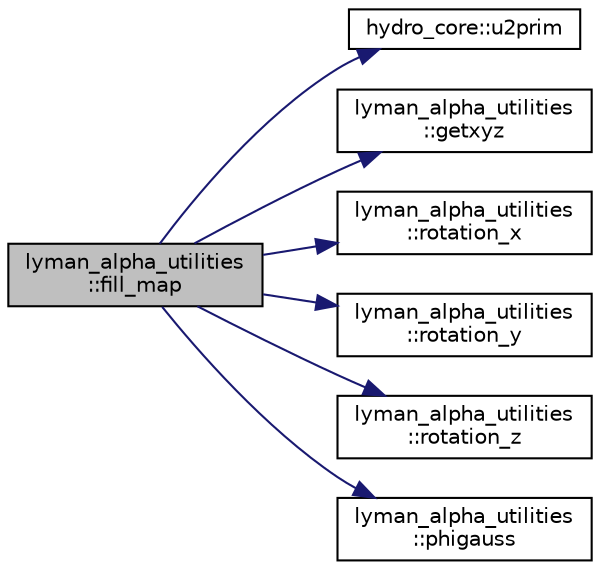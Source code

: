 digraph "lyman_alpha_utilities::fill_map"
{
  edge [fontname="Helvetica",fontsize="10",labelfontname="Helvetica",labelfontsize="10"];
  node [fontname="Helvetica",fontsize="10",shape=record];
  rankdir="LR";
  Node1 [label="lyman_alpha_utilities\l::fill_map",height=0.2,width=0.4,color="black", fillcolor="grey75", style="filled", fontcolor="black"];
  Node1 -> Node2 [color="midnightblue",fontsize="10",style="solid",fontname="Helvetica"];
  Node2 [label="hydro_core::u2prim",height=0.2,width=0.4,color="black", fillcolor="white", style="filled",URL="$namespacehydro__core.html#a360e3d64343b30d94d270cfebc5b4eb3",tooltip="Computes the primitive variables and temperature from conserved variables on a single cell..."];
  Node1 -> Node3 [color="midnightblue",fontsize="10",style="solid",fontname="Helvetica"];
  Node3 [label="lyman_alpha_utilities\l::getxyz",height=0.2,width=0.4,color="black", fillcolor="white", style="filled",URL="$namespacelyman__alpha__utilities.html#abdefc59ee98b1526aa3116c0e8f21d98",tooltip="gets position of a cell "];
  Node1 -> Node4 [color="midnightblue",fontsize="10",style="solid",fontname="Helvetica"];
  Node4 [label="lyman_alpha_utilities\l::rotation_x",height=0.2,width=0.4,color="black", fillcolor="white", style="filled",URL="$namespacelyman__alpha__utilities.html#afaddcbb27f079d4300ce631609bbb80d",tooltip="Rotation around the X axis. "];
  Node1 -> Node5 [color="midnightblue",fontsize="10",style="solid",fontname="Helvetica"];
  Node5 [label="lyman_alpha_utilities\l::rotation_y",height=0.2,width=0.4,color="black", fillcolor="white", style="filled",URL="$namespacelyman__alpha__utilities.html#ae865cec09dd956ff966316caf8ac0c9a",tooltip="Rotation around the Y axis. "];
  Node1 -> Node6 [color="midnightblue",fontsize="10",style="solid",fontname="Helvetica"];
  Node6 [label="lyman_alpha_utilities\l::rotation_z",height=0.2,width=0.4,color="black", fillcolor="white", style="filled",URL="$namespacelyman__alpha__utilities.html#a2c97c4405186edcb70d2e37bbe7306da",tooltip="Rotation around the Z axis. "];
  Node1 -> Node7 [color="midnightblue",fontsize="10",style="solid",fontname="Helvetica"];
  Node7 [label="lyman_alpha_utilities\l::phigauss",height=0.2,width=0.4,color="black", fillcolor="white", style="filled",URL="$namespacelyman__alpha__utilities.html#a826e6fe44f66513e5a47f2b968e1d0b8",tooltip="This routine computes a gaussian line profile. "];
}
